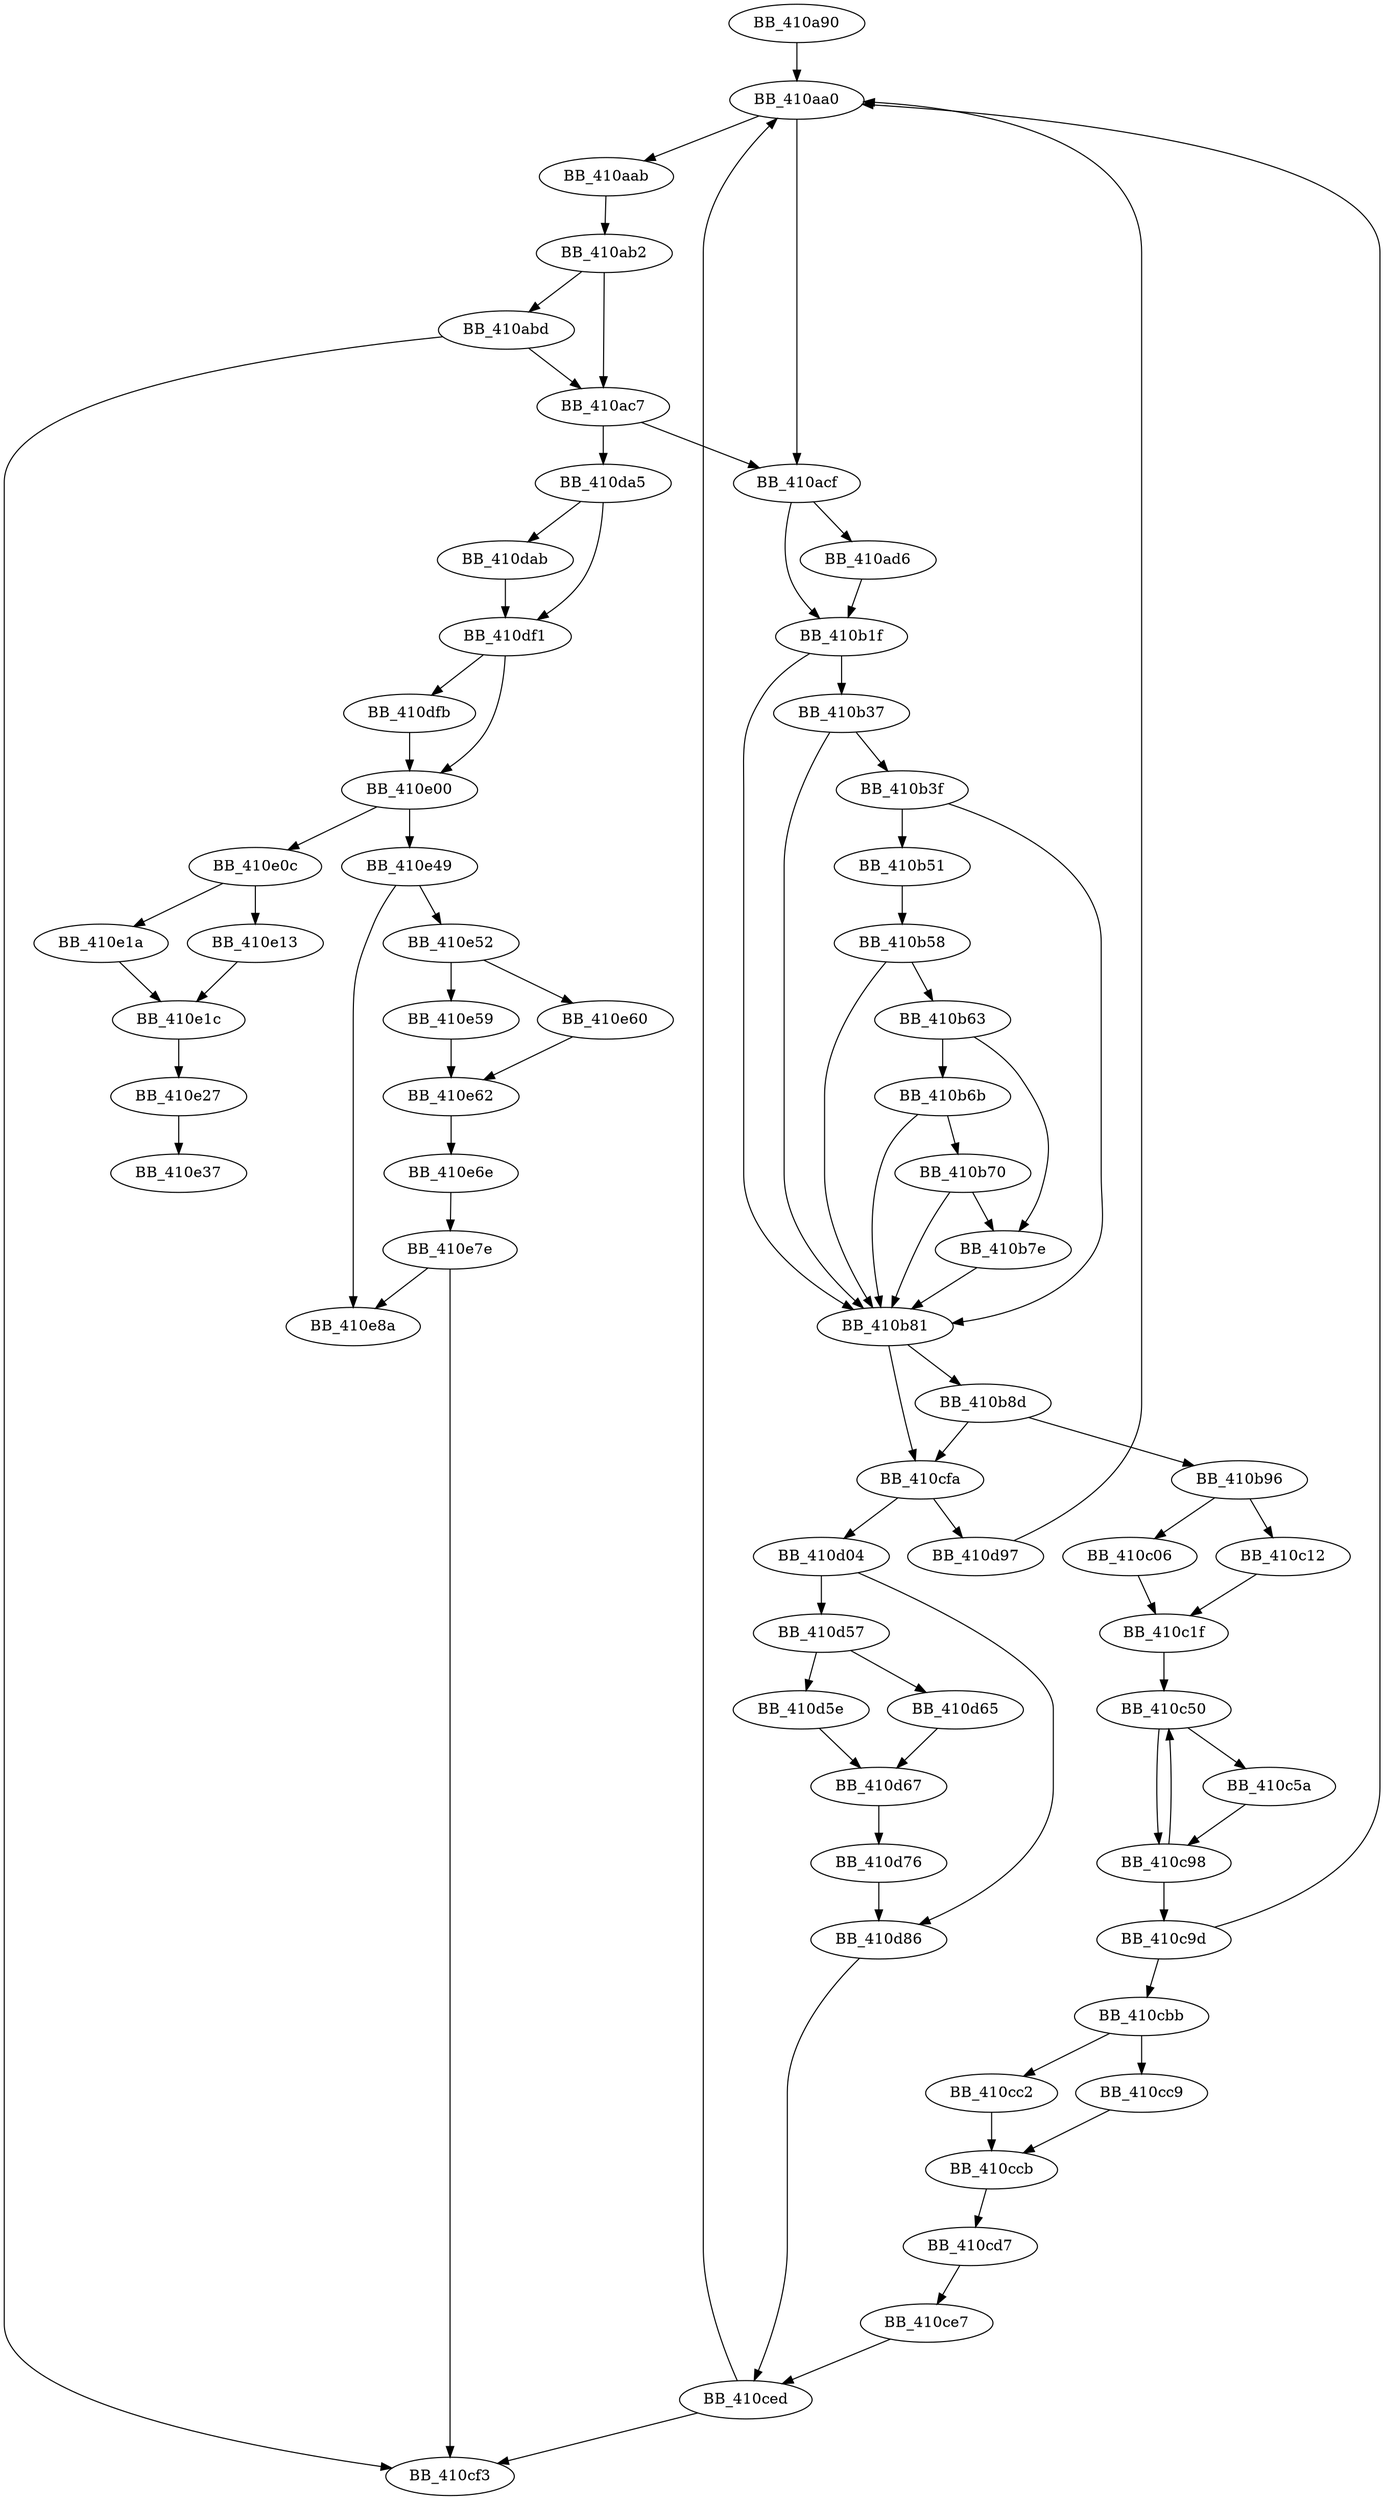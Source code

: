 DiGraph sub_410A90{
BB_410a90->BB_410aa0
BB_410aa0->BB_410aab
BB_410aa0->BB_410acf
BB_410aab->BB_410ab2
BB_410ab2->BB_410abd
BB_410ab2->BB_410ac7
BB_410abd->BB_410ac7
BB_410abd->BB_410cf3
BB_410ac7->BB_410acf
BB_410ac7->BB_410da5
BB_410acf->BB_410ad6
BB_410acf->BB_410b1f
BB_410ad6->BB_410b1f
BB_410b1f->BB_410b37
BB_410b1f->BB_410b81
BB_410b37->BB_410b3f
BB_410b37->BB_410b81
BB_410b3f->BB_410b51
BB_410b3f->BB_410b81
BB_410b51->BB_410b58
BB_410b58->BB_410b63
BB_410b58->BB_410b81
BB_410b63->BB_410b6b
BB_410b63->BB_410b7e
BB_410b6b->BB_410b70
BB_410b6b->BB_410b81
BB_410b70->BB_410b7e
BB_410b70->BB_410b81
BB_410b7e->BB_410b81
BB_410b81->BB_410b8d
BB_410b81->BB_410cfa
BB_410b8d->BB_410b96
BB_410b8d->BB_410cfa
BB_410b96->BB_410c06
BB_410b96->BB_410c12
BB_410c06->BB_410c1f
BB_410c12->BB_410c1f
BB_410c1f->BB_410c50
BB_410c50->BB_410c5a
BB_410c50->BB_410c98
BB_410c5a->BB_410c98
BB_410c98->BB_410c50
BB_410c98->BB_410c9d
BB_410c9d->BB_410aa0
BB_410c9d->BB_410cbb
BB_410cbb->BB_410cc2
BB_410cbb->BB_410cc9
BB_410cc2->BB_410ccb
BB_410cc9->BB_410ccb
BB_410ccb->BB_410cd7
BB_410cd7->BB_410ce7
BB_410ce7->BB_410ced
BB_410ced->BB_410aa0
BB_410ced->BB_410cf3
BB_410cfa->BB_410d04
BB_410cfa->BB_410d97
BB_410d04->BB_410d57
BB_410d04->BB_410d86
BB_410d57->BB_410d5e
BB_410d57->BB_410d65
BB_410d5e->BB_410d67
BB_410d65->BB_410d67
BB_410d67->BB_410d76
BB_410d76->BB_410d86
BB_410d86->BB_410ced
BB_410d97->BB_410aa0
BB_410da5->BB_410dab
BB_410da5->BB_410df1
BB_410dab->BB_410df1
BB_410df1->BB_410dfb
BB_410df1->BB_410e00
BB_410dfb->BB_410e00
BB_410e00->BB_410e0c
BB_410e00->BB_410e49
BB_410e0c->BB_410e13
BB_410e0c->BB_410e1a
BB_410e13->BB_410e1c
BB_410e1a->BB_410e1c
BB_410e1c->BB_410e27
BB_410e27->BB_410e37
BB_410e49->BB_410e52
BB_410e49->BB_410e8a
BB_410e52->BB_410e59
BB_410e52->BB_410e60
BB_410e59->BB_410e62
BB_410e60->BB_410e62
BB_410e62->BB_410e6e
BB_410e6e->BB_410e7e
BB_410e7e->BB_410cf3
BB_410e7e->BB_410e8a
}
